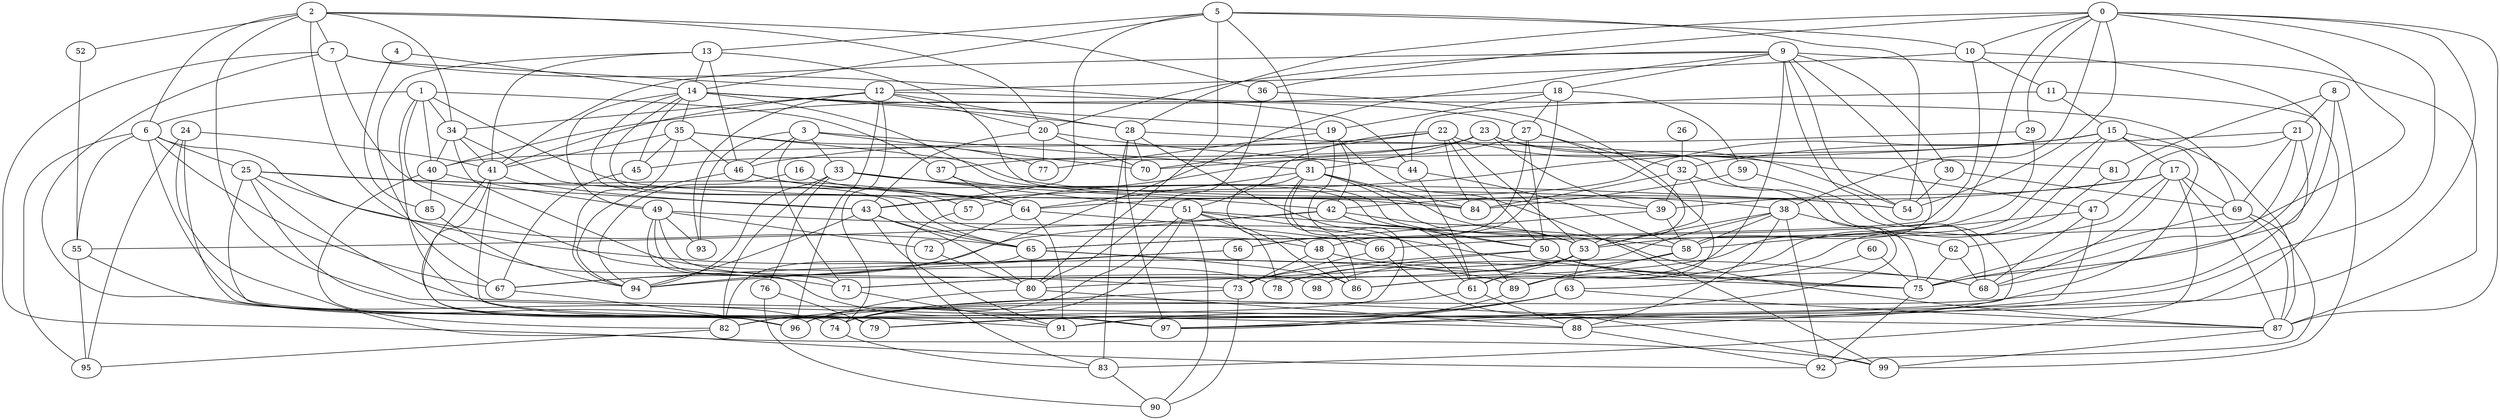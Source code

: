 strict graph "gnp_random_graph(100,0.06)" {
0;
1;
2;
3;
4;
5;
6;
7;
8;
9;
10;
11;
12;
13;
14;
15;
16;
17;
18;
19;
20;
21;
22;
23;
24;
25;
26;
27;
28;
29;
30;
31;
32;
33;
34;
35;
36;
37;
38;
39;
40;
41;
42;
43;
44;
45;
46;
47;
48;
49;
50;
51;
52;
53;
54;
55;
56;
57;
58;
59;
60;
61;
62;
63;
64;
65;
66;
67;
68;
69;
70;
71;
72;
73;
74;
75;
76;
77;
78;
79;
80;
81;
82;
83;
84;
85;
86;
87;
88;
89;
90;
91;
92;
93;
94;
95;
96;
97;
98;
99;
0 -- 65  [is_available=True, prob="0.225734656808"];
0 -- 66  [is_available=True, prob="0.670800721599"];
0 -- 36  [is_available=True, prob="0.676664020265"];
0 -- 38  [is_available=True, prob="0.295173394088"];
0 -- 97  [is_available=True, prob="0.0316014159271"];
0 -- 10  [is_available=True, prob="1.0"];
0 -- 79  [is_available=True, prob="1.0"];
0 -- 54  [is_available=True, prob="0.325928471528"];
0 -- 87  [is_available=True, prob="0.640184193665"];
0 -- 28  [is_available=True, prob="1.0"];
0 -- 29  [is_available=True, prob="0.936526524752"];
1 -- 97  [is_available=True, prob="0.615535170799"];
1 -- 34  [is_available=True, prob="0.898733338835"];
1 -- 37  [is_available=True, prob="0.552284362799"];
1 -- 6  [is_available=True, prob="1.0"];
1 -- 40  [is_available=True, prob="0.795368655869"];
1 -- 73  [is_available=True, prob="1.0"];
1 -- 54  [is_available=True, prob="0.743809071707"];
2 -- 34  [is_available=True, prob="1.0"];
2 -- 36  [is_available=True, prob="0.204870903283"];
2 -- 6  [is_available=True, prob="1.0"];
2 -- 7  [is_available=True, prob="0.459892883358"];
2 -- 71  [is_available=True, prob="0.266589665438"];
2 -- 20  [is_available=True, prob="1.0"];
2 -- 88  [is_available=True, prob="0.465649347652"];
2 -- 52  [is_available=True, prob="0.722195012005"];
3 -- 33  [is_available=True, prob="1.0"];
3 -- 70  [is_available=True, prob="0.152223513259"];
3 -- 71  [is_available=True, prob="0.416252863554"];
3 -- 46  [is_available=True, prob="0.769722224185"];
3 -- 93  [is_available=True, prob="0.537966458982"];
3 -- 31  [is_available=True, prob="0.0228383902192"];
4 -- 85  [is_available=True, prob="0.182224193882"];
4 -- 14  [is_available=True, prob="0.481507423689"];
5 -- 10  [is_available=True, prob="0.174515408941"];
5 -- 43  [is_available=True, prob="1.0"];
5 -- 13  [is_available=True, prob="0.176434802352"];
5 -- 14  [is_available=True, prob="0.423851258156"];
5 -- 80  [is_available=True, prob="0.857262242996"];
5 -- 54  [is_available=True, prob="1.0"];
5 -- 31  [is_available=True, prob="0.199000646799"];
6 -- 67  [is_available=True, prob="0.762827477898"];
6 -- 97  [is_available=True, prob="1.0"];
6 -- 25  [is_available=True, prob="0.0513837648398"];
6 -- 55  [is_available=True, prob="0.55343479783"];
6 -- 89  [is_available=True, prob="0.747596574565"];
6 -- 95  [is_available=True, prob="0.546251586761"];
7 -- 96  [is_available=True, prob="1.0"];
7 -- 99  [is_available=True, prob="1.0"];
7 -- 12  [is_available=True, prob="0.025414147955"];
7 -- 43  [is_available=True, prob="0.179853065833"];
7 -- 44  [is_available=True, prob="1.0"];
8 -- 96  [is_available=True, prob="0.385069300314"];
8 -- 81  [is_available=True, prob="0.863075696564"];
8 -- 99  [is_available=True, prob="0.941423346065"];
8 -- 21  [is_available=True, prob="0.0256122033071"];
9 -- 86  [is_available=True, prob="0.60184159907"];
9 -- 41  [is_available=True, prob="0.619955813108"];
9 -- 18  [is_available=True, prob="0.647913884204"];
9 -- 20  [is_available=True, prob="0.633341061576"];
9 -- 94  [is_available=True, prob="1.0"];
9 -- 54  [is_available=True, prob="0.800948061629"];
9 -- 87  [is_available=True, prob="1.0"];
9 -- 58  [is_available=True, prob="0.69447750615"];
9 -- 91  [is_available=True, prob="1.0"];
9 -- 30  [is_available=True, prob="1.0"];
10 -- 65  [is_available=True, prob="0.788110508191"];
10 -- 11  [is_available=True, prob="0.54569476367"];
10 -- 75  [is_available=True, prob="1.0"];
10 -- 12  [is_available=True, prob="0.156817537811"];
11 -- 91  [is_available=True, prob="0.560554892184"];
11 -- 44  [is_available=True, prob="1.0"];
11 -- 15  [is_available=True, prob="0.643653443152"];
12 -- 96  [is_available=True, prob="1.0"];
12 -- 34  [is_available=True, prob="1.0"];
12 -- 69  [is_available=True, prob="0.878881036632"];
12 -- 41  [is_available=True, prob="1.0"];
12 -- 93  [is_available=True, prob="0.533967264849"];
12 -- 20  [is_available=True, prob="0.840586997933"];
12 -- 28  [is_available=True, prob="0.872386407496"];
12 -- 74  [is_available=True, prob="0.460260180251"];
13 -- 67  [is_available=True, prob="1.0"];
13 -- 41  [is_available=True, prob="0.842958277629"];
13 -- 46  [is_available=True, prob="0.613587485757"];
13 -- 84  [is_available=True, prob="1.0"];
13 -- 14  [is_available=True, prob="1.0"];
14 -- 65  [is_available=True, prob="0.248652867465"];
14 -- 35  [is_available=True, prob="0.108028772964"];
14 -- 45  [is_available=True, prob="0.426436238602"];
14 -- 48  [is_available=True, prob="1.0"];
14 -- 49  [is_available=True, prob="0.671347329215"];
14 -- 50  [is_available=True, prob="0.724976049601"];
14 -- 19  [is_available=True, prob="0.752008396558"];
14 -- 27  [is_available=True, prob="0.545474481292"];
14 -- 28  [is_available=True, prob="1.0"];
15 -- 64  [is_available=True, prob="0.82828573955"];
15 -- 43  [is_available=True, prob="0.685348664949"];
15 -- 70  [is_available=True, prob="0.0646448409837"];
15 -- 71  [is_available=True, prob="1.0"];
15 -- 74  [is_available=True, prob="0.313367755079"];
15 -- 17  [is_available=True, prob="0.425351371022"];
15 -- 86  [is_available=True, prob="0.0219043063484"];
15 -- 87  [is_available=True, prob="1.0"];
16 -- 84  [is_available=True, prob="0.113061006867"];
16 -- 94  [is_available=True, prob="0.999298960836"];
17 -- 68  [is_available=True, prob="0.195386641726"];
17 -- 69  [is_available=True, prob="0.631934507704"];
17 -- 39  [is_available=True, prob="0.68720365091"];
17 -- 42  [is_available=True, prob="0.298675692032"];
17 -- 83  [is_available=True, prob="0.451127135219"];
17 -- 87  [is_available=True, prob="1.0"];
17 -- 62  [is_available=True, prob="0.128048532656"];
18 -- 59  [is_available=True, prob="0.0107468517791"];
18 -- 40  [is_available=True, prob="0.440865098819"];
18 -- 48  [is_available=True, prob="0.890509259526"];
18 -- 19  [is_available=True, prob="1.0"];
18 -- 27  [is_available=True, prob="1.0"];
19 -- 99  [is_available=True, prob="0.293496587841"];
19 -- 42  [is_available=True, prob="0.668897271032"];
19 -- 82  [is_available=True, prob="0.495102166024"];
19 -- 77  [is_available=True, prob="0.232085198961"];
20 -- 70  [is_available=True, prob="0.707495233438"];
20 -- 43  [is_available=True, prob="1.0"];
20 -- 77  [is_available=True, prob="0.869502151676"];
20 -- 44  [is_available=True, prob="1.0"];
21 -- 32  [is_available=True, prob="0.528179914043"];
21 -- 68  [is_available=True, prob="1.0"];
21 -- 69  [is_available=True, prob="1.0"];
21 -- 75  [is_available=True, prob="0.0585871434724"];
21 -- 47  [is_available=True, prob="0.270027279781"];
22 -- 70  [is_available=True, prob="0.303914536454"];
22 -- 46  [is_available=True, prob="0.118641189092"];
22 -- 47  [is_available=True, prob="1.0"];
22 -- 50  [is_available=True, prob="0.415986904344"];
22 -- 51  [is_available=True, prob="0.765685327317"];
22 -- 84  [is_available=True, prob="0.036954355589"];
22 -- 53  [is_available=True, prob="0.350132147203"];
23 -- 37  [is_available=True, prob="0.992978553526"];
23 -- 39  [is_available=True, prob="0.908189142004"];
23 -- 45  [is_available=True, prob="0.835578332545"];
23 -- 81  [is_available=True, prob="0.519963852407"];
23 -- 54  [is_available=True, prob="0.818990860587"];
23 -- 31  [is_available=True, prob="0.643211322067"];
24 -- 96  [is_available=True, prob="0.222146698422"];
24 -- 41  [is_available=True, prob="0.27123944814"];
24 -- 92  [is_available=True, prob="0.0498281989579"];
24 -- 95  [is_available=True, prob="0.815951148197"];
25 -- 64  [is_available=True, prob="0.276985615369"];
25 -- 65  [is_available=True, prob="0.373072929087"];
25 -- 79  [is_available=True, prob="0.556291879366"];
25 -- 54  [is_available=True, prob="0.156478552841"];
25 -- 87  [is_available=True, prob="1.0"];
25 -- 91  [is_available=True, prob="1.0"];
26 -- 32  [is_available=True, prob="1.0"];
27 -- 32  [is_available=True, prob="0.69207942319"];
27 -- 50  [is_available=True, prob="0.502341412962"];
27 -- 56  [is_available=True, prob="0.631161813332"];
27 -- 57  [is_available=True, prob="1.0"];
27 -- 61  [is_available=True, prob="0.862733276493"];
28 -- 97  [is_available=True, prob="1.0"];
28 -- 70  [is_available=True, prob="0.966084223624"];
28 -- 75  [is_available=True, prob="1.0"];
28 -- 83  [is_available=True, prob="0.345421953316"];
28 -- 61  [is_available=True, prob="0.348624662761"];
29 -- 40  [is_available=True, prob="0.810209591121"];
29 -- 53  [is_available=True, prob="0.768520274054"];
30 -- 69  [is_available=True, prob="0.503599168054"];
30 -- 54  [is_available=True, prob="0.0150304899999"];
31 -- 64  [is_available=True, prob="0.754281738917"];
31 -- 66  [is_available=True, prob="0.0165402209729"];
31 -- 87  [is_available=True, prob="0.62079811856"];
31 -- 48  [is_available=True, prob="0.813419745501"];
31 -- 84  [is_available=True, prob="0.10361293342"];
31 -- 53  [is_available=True, prob="0.299052312868"];
31 -- 86  [is_available=True, prob="0.400416221093"];
32 -- 97  [is_available=True, prob="0.153759372116"];
32 -- 39  [is_available=True, prob="0.650614941147"];
32 -- 84  [is_available=True, prob="0.91183586615"];
32 -- 53  [is_available=True, prob="0.493788351109"];
33 -- 38  [is_available=True, prob="0.533364999944"];
33 -- 42  [is_available=True, prob="0.32699514597"];
33 -- 76  [is_available=True, prob="1.0"];
33 -- 82  [is_available=True, prob="0.468135166344"];
33 -- 51  [is_available=True, prob="0.928109948221"];
33 -- 94  [is_available=True, prob="0.120593606858"];
34 -- 65  [is_available=True, prob="1.0"];
34 -- 40  [is_available=True, prob="0.915924240089"];
34 -- 41  [is_available=True, prob="0.28141312914"];
34 -- 78  [is_available=True, prob="0.57175704947"];
35 -- 39  [is_available=True, prob="0.590464171124"];
35 -- 41  [is_available=True, prob="0.295163602818"];
35 -- 77  [is_available=True, prob="0.991532496156"];
35 -- 46  [is_available=True, prob="0.99486937659"];
35 -- 45  [is_available=True, prob="0.529021645948"];
35 -- 94  [is_available=True, prob="0.470524966709"];
36 -- 80  [is_available=True, prob="0.345786813295"];
36 -- 53  [is_available=True, prob="0.417558300249"];
37 -- 64  [is_available=True, prob="0.711581362718"];
37 -- 50  [is_available=True, prob="0.62624948375"];
38 -- 80  [is_available=True, prob="1.0"];
38 -- 53  [is_available=True, prob="0.611207886812"];
38 -- 88  [is_available=True, prob="0.890604462576"];
38 -- 58  [is_available=True, prob="0.828331606089"];
38 -- 92  [is_available=True, prob="0.271417712305"];
38 -- 62  [is_available=True, prob="0.787928758053"];
39 -- 56  [is_available=True, prob="0.336424002765"];
39 -- 58  [is_available=True, prob="0.240653471802"];
40 -- 82  [is_available=True, prob="1.0"];
40 -- 49  [is_available=True, prob="1.0"];
40 -- 85  [is_available=True, prob="1.0"];
41 -- 97  [is_available=True, prob="0.800864160131"];
41 -- 74  [is_available=True, prob="0.227911498563"];
41 -- 43  [is_available=True, prob="0.385391079891"];
41 -- 79  [is_available=True, prob="0.28503855532"];
42 -- 67  [is_available=True, prob="1.0"];
42 -- 53  [is_available=True, prob="0.66416390013"];
42 -- 55  [is_available=True, prob="0.908590954472"];
42 -- 89  [is_available=True, prob="1.0"];
42 -- 61  [is_available=True, prob="0.393539834498"];
43 -- 65  [is_available=True, prob="0.265002944486"];
43 -- 80  [is_available=True, prob="0.767248359524"];
43 -- 91  [is_available=True, prob="0.333471705776"];
43 -- 94  [is_available=True, prob="0.445440104901"];
44 -- 58  [is_available=True, prob="0.0547710550172"];
44 -- 61  [is_available=True, prob="0.0163454576365"];
45 -- 67  [is_available=True, prob="1.0"];
46 -- 64  [is_available=True, prob="0.906282597695"];
46 -- 57  [is_available=True, prob="0.96726563257"];
46 -- 94  [is_available=True, prob="0.822971889246"];
47 -- 88  [is_available=True, prob="0.143939841018"];
47 -- 58  [is_available=True, prob="0.0065125707831"];
47 -- 68  [is_available=True, prob="0.751759570393"];
48 -- 73  [is_available=True, prob="0.888878818093"];
48 -- 75  [is_available=True, prob="1.0"];
48 -- 86  [is_available=True, prob="0.665057436196"];
49 -- 97  [is_available=True, prob="0.428436946394"];
49 -- 98  [is_available=True, prob="1.0"];
49 -- 71  [is_available=True, prob="0.0943767209198"];
49 -- 72  [is_available=True, prob="0.923615485365"];
49 -- 58  [is_available=True, prob="0.337106386568"];
49 -- 93  [is_available=True, prob="0.371827012176"];
50 -- 68  [is_available=True, prob="1.0"];
50 -- 73  [is_available=True, prob="0.454667462835"];
50 -- 75  [is_available=True, prob="1.0"];
50 -- 78  [is_available=True, prob="1.0"];
51 -- 96  [is_available=True, prob="1.0"];
51 -- 86  [is_available=True, prob="0.474703492341"];
51 -- 74  [is_available=True, prob="0.670065313207"];
51 -- 75  [is_available=True, prob="1.0"];
51 -- 78  [is_available=True, prob="0.211884370631"];
51 -- 53  [is_available=True, prob="1.0"];
51 -- 90  [is_available=True, prob="0.511109997927"];
52 -- 55  [is_available=True, prob="0.72449862086"];
53 -- 71  [is_available=True, prob="0.488818556696"];
53 -- 78  [is_available=True, prob="0.10512141521"];
53 -- 61  [is_available=True, prob="0.233174072855"];
53 -- 63  [is_available=True, prob="0.387259972048"];
55 -- 74  [is_available=True, prob="1.0"];
55 -- 95  [is_available=True, prob="0.678790387952"];
56 -- 73  [is_available=True, prob="0.275162565658"];
56 -- 67  [is_available=True, prob="0.710792843951"];
56 -- 94  [is_available=True, prob="0.887939553375"];
57 -- 83  [is_available=True, prob="0.650605338296"];
58 -- 98  [is_available=True, prob="0.622459150123"];
58 -- 89  [is_available=True, prob="0.690878116423"];
59 -- 84  [is_available=True, prob="0.788114374808"];
59 -- 68  [is_available=True, prob="0.22523032256"];
60 -- 75  [is_available=True, prob="0.35265147159"];
60 -- 63  [is_available=True, prob="0.889197161382"];
61 -- 74  [is_available=True, prob="1.0"];
61 -- 88  [is_available=True, prob="0.935059248212"];
62 -- 75  [is_available=True, prob="0.0557938731389"];
62 -- 68  [is_available=True, prob="0.791352300268"];
63 -- 97  [is_available=True, prob="1.0"];
63 -- 79  [is_available=True, prob="0.700706688279"];
63 -- 87  [is_available=True, prob="1.0"];
63 -- 91  [is_available=True, prob="0.0105129783922"];
64 -- 66  [is_available=True, prob="0.873352538452"];
64 -- 72  [is_available=True, prob="0.397977930785"];
64 -- 91  [is_available=True, prob="1.0"];
65 -- 68  [is_available=True, prob="0.784146960826"];
65 -- 80  [is_available=True, prob="0.657219387431"];
65 -- 82  [is_available=True, prob="1.0"];
65 -- 86  [is_available=True, prob="0.267319960404"];
66 -- 99  [is_available=True, prob="0.306817510977"];
66 -- 73  [is_available=True, prob="1.0"];
67 -- 96  [is_available=True, prob="0.576583876801"];
69 -- 75  [is_available=True, prob="0.181607614478"];
69 -- 87  [is_available=True, prob="0.0678648998738"];
69 -- 92  [is_available=True, prob="0.501607478544"];
71 -- 91  [is_available=True, prob="0.13701576825"];
72 -- 80  [is_available=True, prob="0.919982999465"];
73 -- 82  [is_available=True, prob="0.595397510919"];
73 -- 90  [is_available=True, prob="0.932544979759"];
74 -- 83  [is_available=True, prob="0.182972923048"];
75 -- 92  [is_available=True, prob="0.724135176974"];
76 -- 90  [is_available=True, prob="1.0"];
76 -- 79  [is_available=True, prob="0.587796810947"];
80 -- 96  [is_available=True, prob="0.948827698578"];
80 -- 88  [is_available=True, prob="1.0"];
81 -- 89  [is_available=True, prob="1.0"];
82 -- 95  [is_available=True, prob="0.174912263847"];
83 -- 90  [is_available=True, prob="0.543266236713"];
85 -- 94  [is_available=True, prob="1.0"];
87 -- 99  [is_available=True, prob="1.0"];
88 -- 92  [is_available=True, prob="0.736921640841"];
89 -- 97  [is_available=True, prob="0.516075506836"];
}
